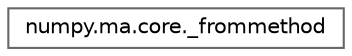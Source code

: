 digraph "Graphical Class Hierarchy"
{
 // LATEX_PDF_SIZE
  bgcolor="transparent";
  edge [fontname=Helvetica,fontsize=10,labelfontname=Helvetica,labelfontsize=10];
  node [fontname=Helvetica,fontsize=10,shape=box,height=0.2,width=0.4];
  rankdir="LR";
  Node0 [id="Node000000",label="numpy.ma.core._frommethod",height=0.2,width=0.4,color="grey40", fillcolor="white", style="filled",URL="$d2/d8a/classnumpy_1_1ma_1_1core_1_1__frommethod.html",tooltip="Definition of functions from the corresponding methods #."];
}
